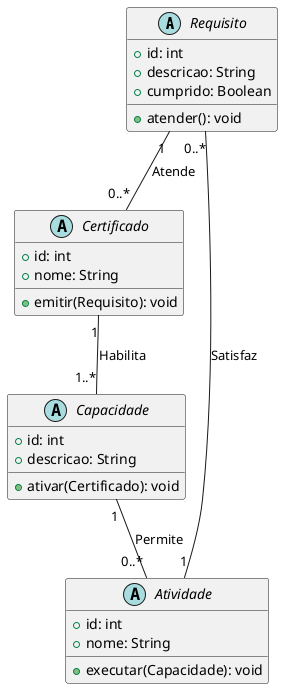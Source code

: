 @startuml
abstract class Requisito {
    +id: int
    +descricao: String
    +cumprido: Boolean
    +atender(): void
}

abstract class Certificado {
    +id: int
    +nome: String
    +emitir(Requisito): void
}

abstract class Capacidade {
    +id: int
    +descricao: String
    +ativar(Certificado): void
}

abstract class Atividade {
    +id: int
    +nome: String
    +executar(Capacidade): void
}

Requisito "1" -- "0..*" Certificado : Atende
Certificado "1" -- "1..*" Capacidade : Habilita
Capacidade "1" -- "0..*" Atividade : Permite
Atividade "1" -- "0..*" Requisito : Satisfaz
@enduml
